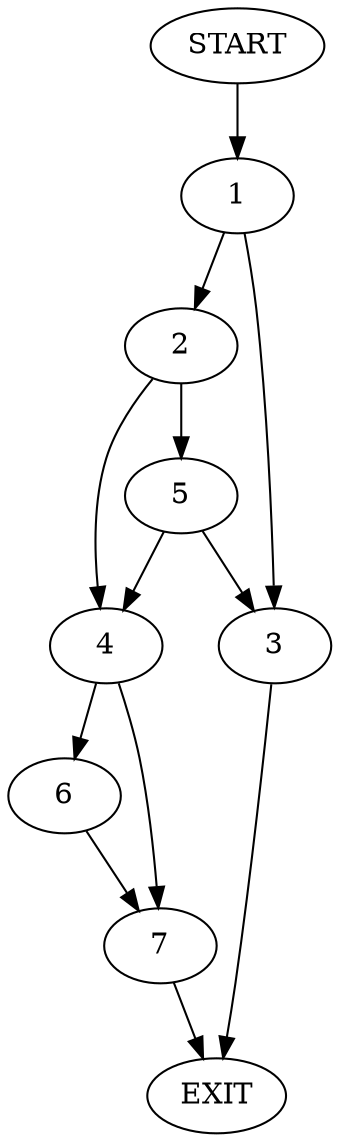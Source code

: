digraph {
0 [label="START"]
8 [label="EXIT"]
0 -> 1
1 -> 2
1 -> 3
3 -> 8
2 -> 4
2 -> 5
5 -> 3
5 -> 4
4 -> 6
4 -> 7
6 -> 7
7 -> 8
}
